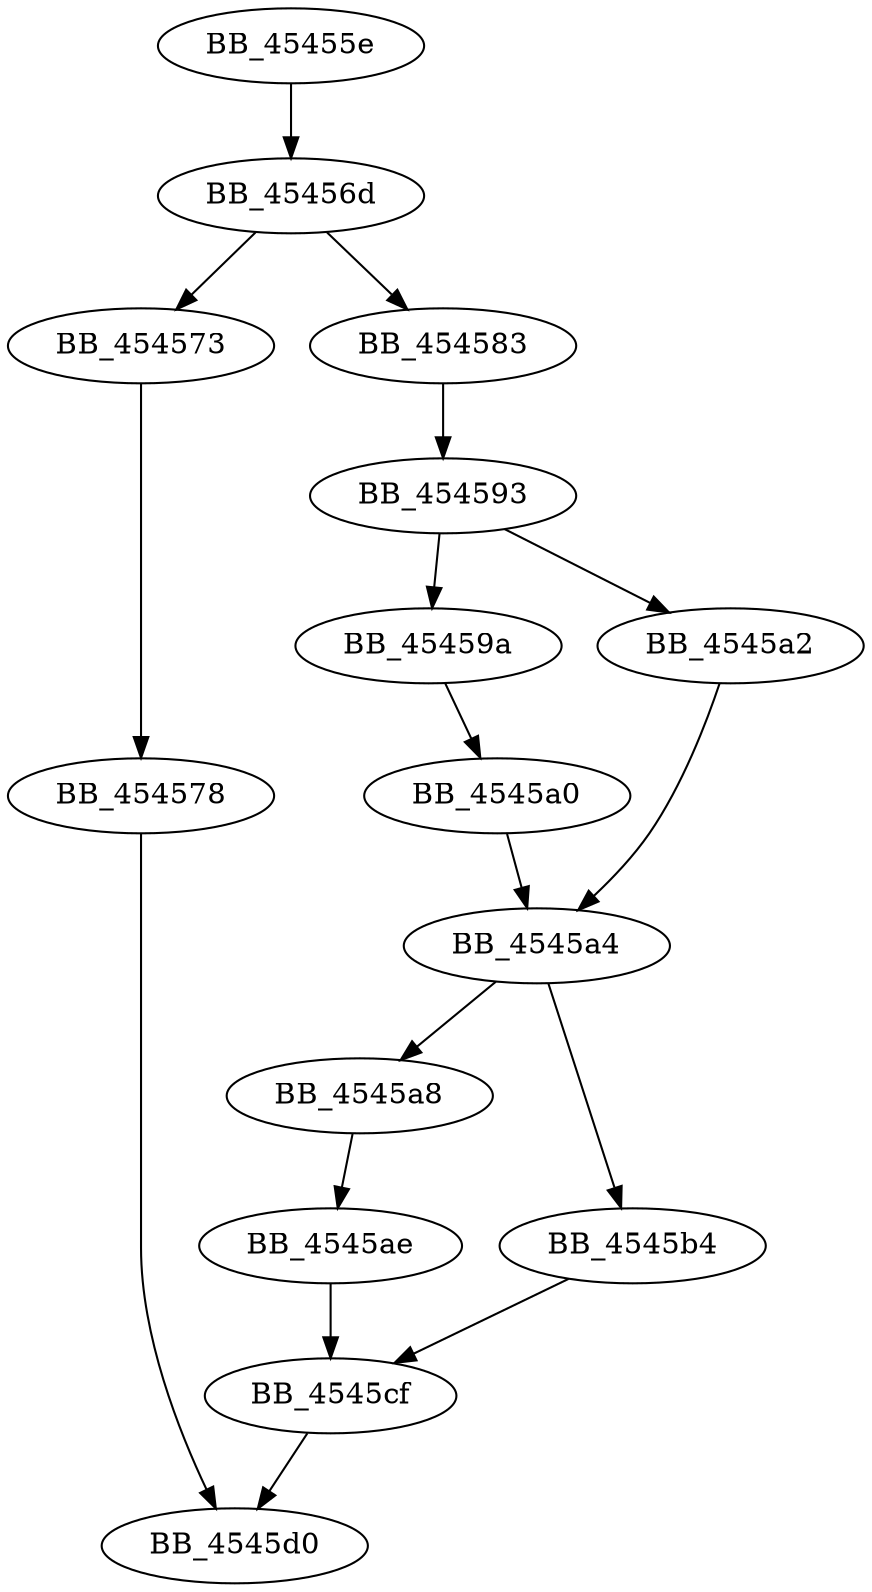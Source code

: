 DiGraph sub_45455E{
BB_45455e->BB_45456d
BB_45456d->BB_454573
BB_45456d->BB_454583
BB_454573->BB_454578
BB_454578->BB_4545d0
BB_454583->BB_454593
BB_454593->BB_45459a
BB_454593->BB_4545a2
BB_45459a->BB_4545a0
BB_4545a0->BB_4545a4
BB_4545a2->BB_4545a4
BB_4545a4->BB_4545a8
BB_4545a4->BB_4545b4
BB_4545a8->BB_4545ae
BB_4545ae->BB_4545cf
BB_4545b4->BB_4545cf
BB_4545cf->BB_4545d0
}
